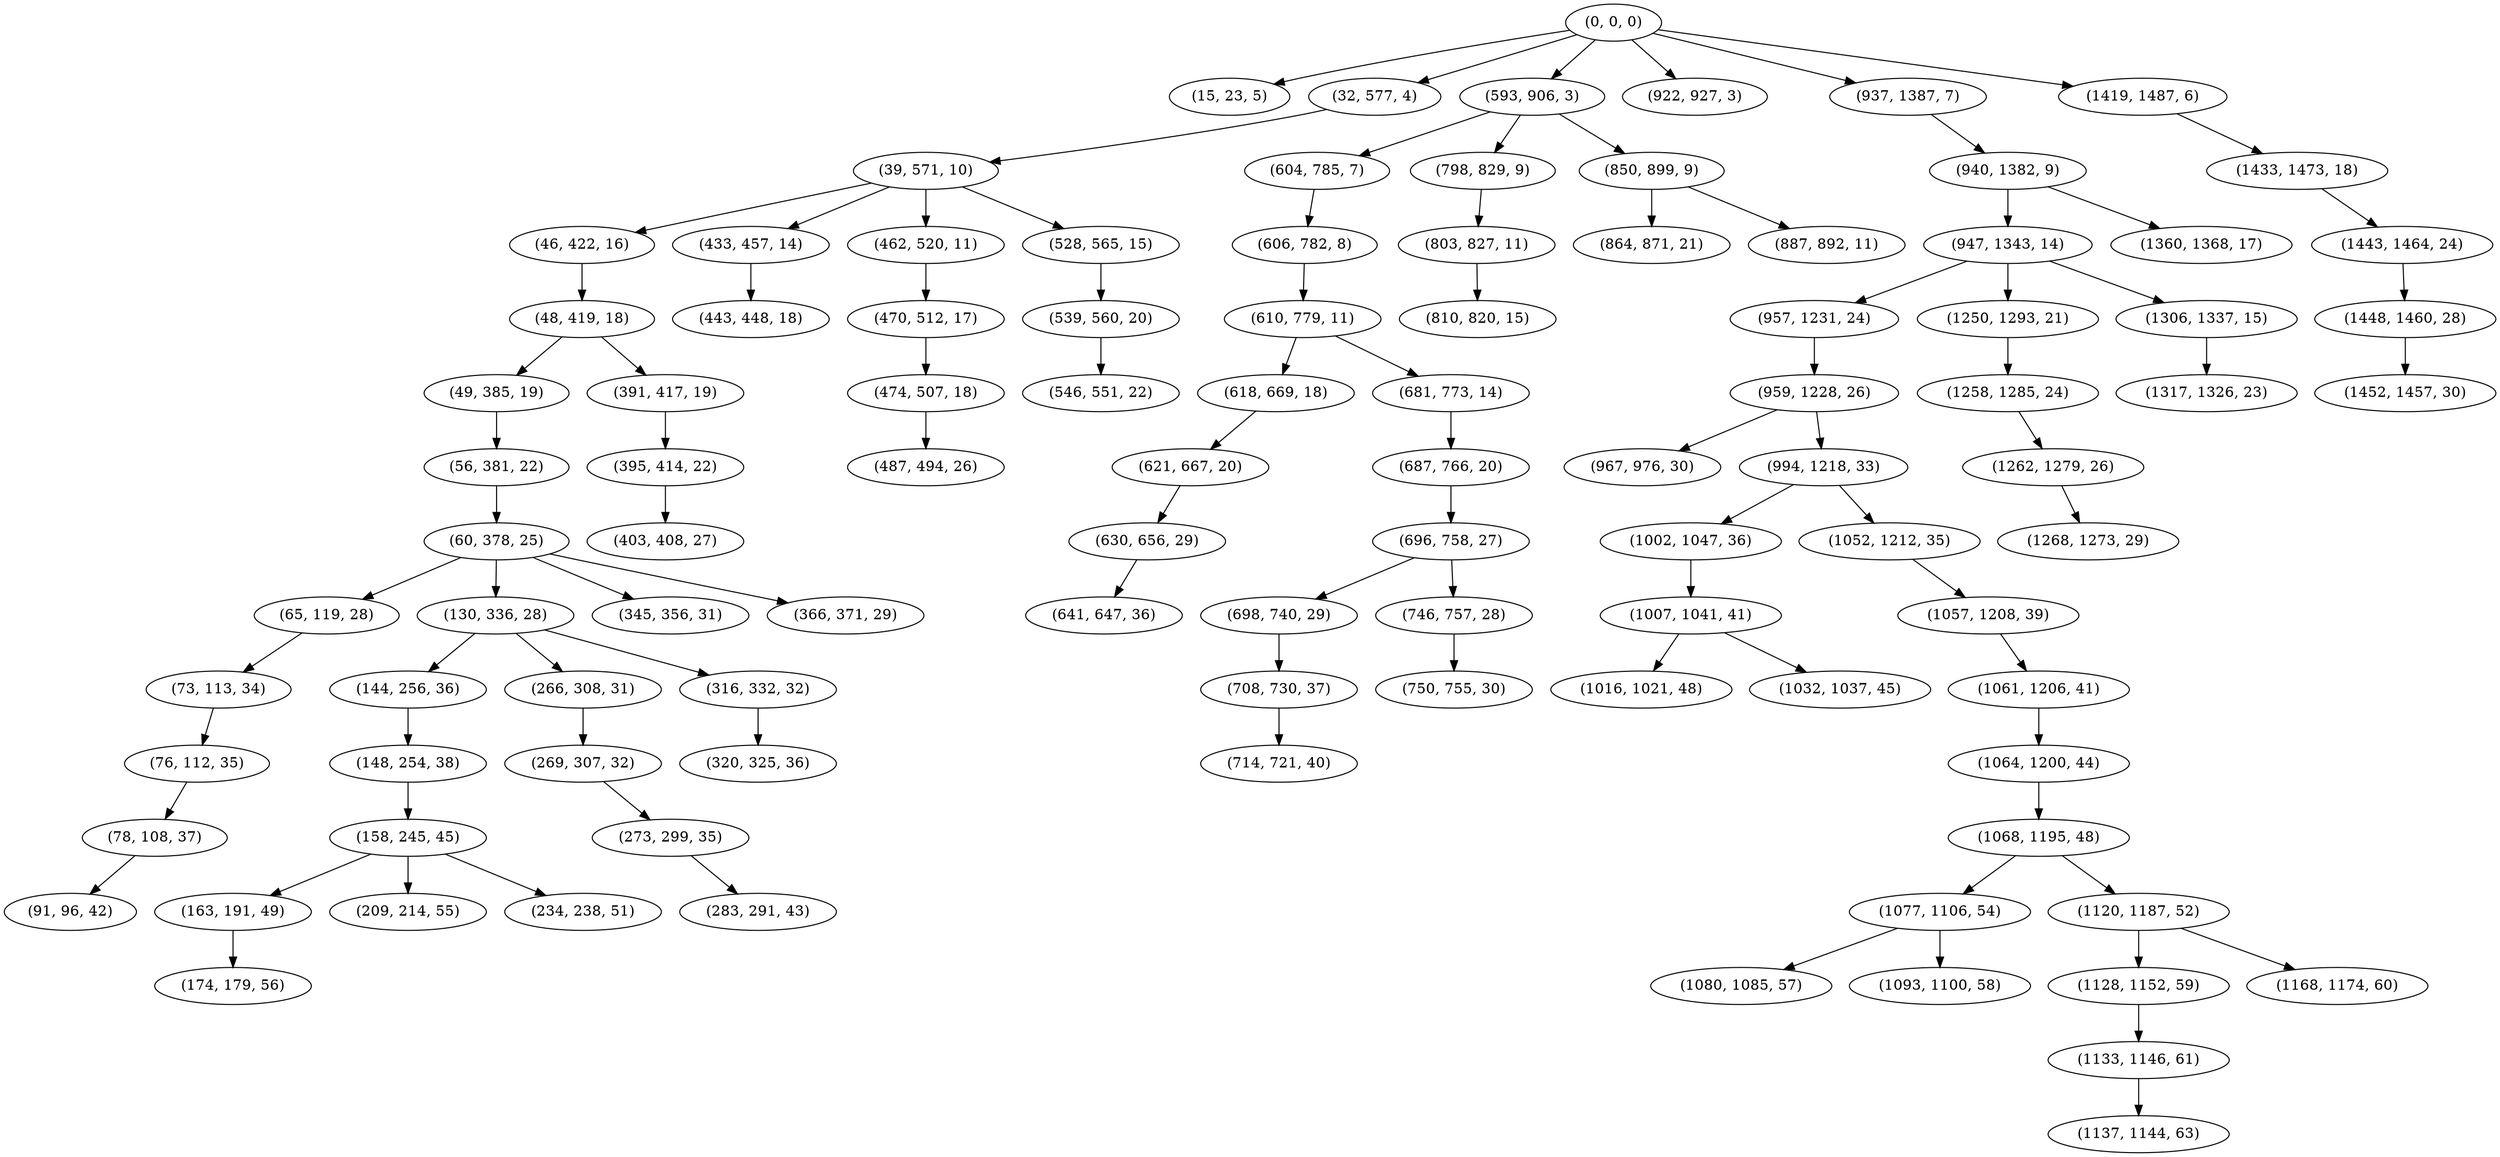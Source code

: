 digraph tree {
    "(0, 0, 0)";
    "(15, 23, 5)";
    "(32, 577, 4)";
    "(39, 571, 10)";
    "(46, 422, 16)";
    "(48, 419, 18)";
    "(49, 385, 19)";
    "(56, 381, 22)";
    "(60, 378, 25)";
    "(65, 119, 28)";
    "(73, 113, 34)";
    "(76, 112, 35)";
    "(78, 108, 37)";
    "(91, 96, 42)";
    "(130, 336, 28)";
    "(144, 256, 36)";
    "(148, 254, 38)";
    "(158, 245, 45)";
    "(163, 191, 49)";
    "(174, 179, 56)";
    "(209, 214, 55)";
    "(234, 238, 51)";
    "(266, 308, 31)";
    "(269, 307, 32)";
    "(273, 299, 35)";
    "(283, 291, 43)";
    "(316, 332, 32)";
    "(320, 325, 36)";
    "(345, 356, 31)";
    "(366, 371, 29)";
    "(391, 417, 19)";
    "(395, 414, 22)";
    "(403, 408, 27)";
    "(433, 457, 14)";
    "(443, 448, 18)";
    "(462, 520, 11)";
    "(470, 512, 17)";
    "(474, 507, 18)";
    "(487, 494, 26)";
    "(528, 565, 15)";
    "(539, 560, 20)";
    "(546, 551, 22)";
    "(593, 906, 3)";
    "(604, 785, 7)";
    "(606, 782, 8)";
    "(610, 779, 11)";
    "(618, 669, 18)";
    "(621, 667, 20)";
    "(630, 656, 29)";
    "(641, 647, 36)";
    "(681, 773, 14)";
    "(687, 766, 20)";
    "(696, 758, 27)";
    "(698, 740, 29)";
    "(708, 730, 37)";
    "(714, 721, 40)";
    "(746, 757, 28)";
    "(750, 755, 30)";
    "(798, 829, 9)";
    "(803, 827, 11)";
    "(810, 820, 15)";
    "(850, 899, 9)";
    "(864, 871, 21)";
    "(887, 892, 11)";
    "(922, 927, 3)";
    "(937, 1387, 7)";
    "(940, 1382, 9)";
    "(947, 1343, 14)";
    "(957, 1231, 24)";
    "(959, 1228, 26)";
    "(967, 976, 30)";
    "(994, 1218, 33)";
    "(1002, 1047, 36)";
    "(1007, 1041, 41)";
    "(1016, 1021, 48)";
    "(1032, 1037, 45)";
    "(1052, 1212, 35)";
    "(1057, 1208, 39)";
    "(1061, 1206, 41)";
    "(1064, 1200, 44)";
    "(1068, 1195, 48)";
    "(1077, 1106, 54)";
    "(1080, 1085, 57)";
    "(1093, 1100, 58)";
    "(1120, 1187, 52)";
    "(1128, 1152, 59)";
    "(1133, 1146, 61)";
    "(1137, 1144, 63)";
    "(1168, 1174, 60)";
    "(1250, 1293, 21)";
    "(1258, 1285, 24)";
    "(1262, 1279, 26)";
    "(1268, 1273, 29)";
    "(1306, 1337, 15)";
    "(1317, 1326, 23)";
    "(1360, 1368, 17)";
    "(1419, 1487, 6)";
    "(1433, 1473, 18)";
    "(1443, 1464, 24)";
    "(1448, 1460, 28)";
    "(1452, 1457, 30)";
    "(0, 0, 0)" -> "(15, 23, 5)";
    "(0, 0, 0)" -> "(32, 577, 4)";
    "(0, 0, 0)" -> "(593, 906, 3)";
    "(0, 0, 0)" -> "(922, 927, 3)";
    "(0, 0, 0)" -> "(937, 1387, 7)";
    "(0, 0, 0)" -> "(1419, 1487, 6)";
    "(32, 577, 4)" -> "(39, 571, 10)";
    "(39, 571, 10)" -> "(46, 422, 16)";
    "(39, 571, 10)" -> "(433, 457, 14)";
    "(39, 571, 10)" -> "(462, 520, 11)";
    "(39, 571, 10)" -> "(528, 565, 15)";
    "(46, 422, 16)" -> "(48, 419, 18)";
    "(48, 419, 18)" -> "(49, 385, 19)";
    "(48, 419, 18)" -> "(391, 417, 19)";
    "(49, 385, 19)" -> "(56, 381, 22)";
    "(56, 381, 22)" -> "(60, 378, 25)";
    "(60, 378, 25)" -> "(65, 119, 28)";
    "(60, 378, 25)" -> "(130, 336, 28)";
    "(60, 378, 25)" -> "(345, 356, 31)";
    "(60, 378, 25)" -> "(366, 371, 29)";
    "(65, 119, 28)" -> "(73, 113, 34)";
    "(73, 113, 34)" -> "(76, 112, 35)";
    "(76, 112, 35)" -> "(78, 108, 37)";
    "(78, 108, 37)" -> "(91, 96, 42)";
    "(130, 336, 28)" -> "(144, 256, 36)";
    "(130, 336, 28)" -> "(266, 308, 31)";
    "(130, 336, 28)" -> "(316, 332, 32)";
    "(144, 256, 36)" -> "(148, 254, 38)";
    "(148, 254, 38)" -> "(158, 245, 45)";
    "(158, 245, 45)" -> "(163, 191, 49)";
    "(158, 245, 45)" -> "(209, 214, 55)";
    "(158, 245, 45)" -> "(234, 238, 51)";
    "(163, 191, 49)" -> "(174, 179, 56)";
    "(266, 308, 31)" -> "(269, 307, 32)";
    "(269, 307, 32)" -> "(273, 299, 35)";
    "(273, 299, 35)" -> "(283, 291, 43)";
    "(316, 332, 32)" -> "(320, 325, 36)";
    "(391, 417, 19)" -> "(395, 414, 22)";
    "(395, 414, 22)" -> "(403, 408, 27)";
    "(433, 457, 14)" -> "(443, 448, 18)";
    "(462, 520, 11)" -> "(470, 512, 17)";
    "(470, 512, 17)" -> "(474, 507, 18)";
    "(474, 507, 18)" -> "(487, 494, 26)";
    "(528, 565, 15)" -> "(539, 560, 20)";
    "(539, 560, 20)" -> "(546, 551, 22)";
    "(593, 906, 3)" -> "(604, 785, 7)";
    "(593, 906, 3)" -> "(798, 829, 9)";
    "(593, 906, 3)" -> "(850, 899, 9)";
    "(604, 785, 7)" -> "(606, 782, 8)";
    "(606, 782, 8)" -> "(610, 779, 11)";
    "(610, 779, 11)" -> "(618, 669, 18)";
    "(610, 779, 11)" -> "(681, 773, 14)";
    "(618, 669, 18)" -> "(621, 667, 20)";
    "(621, 667, 20)" -> "(630, 656, 29)";
    "(630, 656, 29)" -> "(641, 647, 36)";
    "(681, 773, 14)" -> "(687, 766, 20)";
    "(687, 766, 20)" -> "(696, 758, 27)";
    "(696, 758, 27)" -> "(698, 740, 29)";
    "(696, 758, 27)" -> "(746, 757, 28)";
    "(698, 740, 29)" -> "(708, 730, 37)";
    "(708, 730, 37)" -> "(714, 721, 40)";
    "(746, 757, 28)" -> "(750, 755, 30)";
    "(798, 829, 9)" -> "(803, 827, 11)";
    "(803, 827, 11)" -> "(810, 820, 15)";
    "(850, 899, 9)" -> "(864, 871, 21)";
    "(850, 899, 9)" -> "(887, 892, 11)";
    "(937, 1387, 7)" -> "(940, 1382, 9)";
    "(940, 1382, 9)" -> "(947, 1343, 14)";
    "(940, 1382, 9)" -> "(1360, 1368, 17)";
    "(947, 1343, 14)" -> "(957, 1231, 24)";
    "(947, 1343, 14)" -> "(1250, 1293, 21)";
    "(947, 1343, 14)" -> "(1306, 1337, 15)";
    "(957, 1231, 24)" -> "(959, 1228, 26)";
    "(959, 1228, 26)" -> "(967, 976, 30)";
    "(959, 1228, 26)" -> "(994, 1218, 33)";
    "(994, 1218, 33)" -> "(1002, 1047, 36)";
    "(994, 1218, 33)" -> "(1052, 1212, 35)";
    "(1002, 1047, 36)" -> "(1007, 1041, 41)";
    "(1007, 1041, 41)" -> "(1016, 1021, 48)";
    "(1007, 1041, 41)" -> "(1032, 1037, 45)";
    "(1052, 1212, 35)" -> "(1057, 1208, 39)";
    "(1057, 1208, 39)" -> "(1061, 1206, 41)";
    "(1061, 1206, 41)" -> "(1064, 1200, 44)";
    "(1064, 1200, 44)" -> "(1068, 1195, 48)";
    "(1068, 1195, 48)" -> "(1077, 1106, 54)";
    "(1068, 1195, 48)" -> "(1120, 1187, 52)";
    "(1077, 1106, 54)" -> "(1080, 1085, 57)";
    "(1077, 1106, 54)" -> "(1093, 1100, 58)";
    "(1120, 1187, 52)" -> "(1128, 1152, 59)";
    "(1120, 1187, 52)" -> "(1168, 1174, 60)";
    "(1128, 1152, 59)" -> "(1133, 1146, 61)";
    "(1133, 1146, 61)" -> "(1137, 1144, 63)";
    "(1250, 1293, 21)" -> "(1258, 1285, 24)";
    "(1258, 1285, 24)" -> "(1262, 1279, 26)";
    "(1262, 1279, 26)" -> "(1268, 1273, 29)";
    "(1306, 1337, 15)" -> "(1317, 1326, 23)";
    "(1419, 1487, 6)" -> "(1433, 1473, 18)";
    "(1433, 1473, 18)" -> "(1443, 1464, 24)";
    "(1443, 1464, 24)" -> "(1448, 1460, 28)";
    "(1448, 1460, 28)" -> "(1452, 1457, 30)";
}
